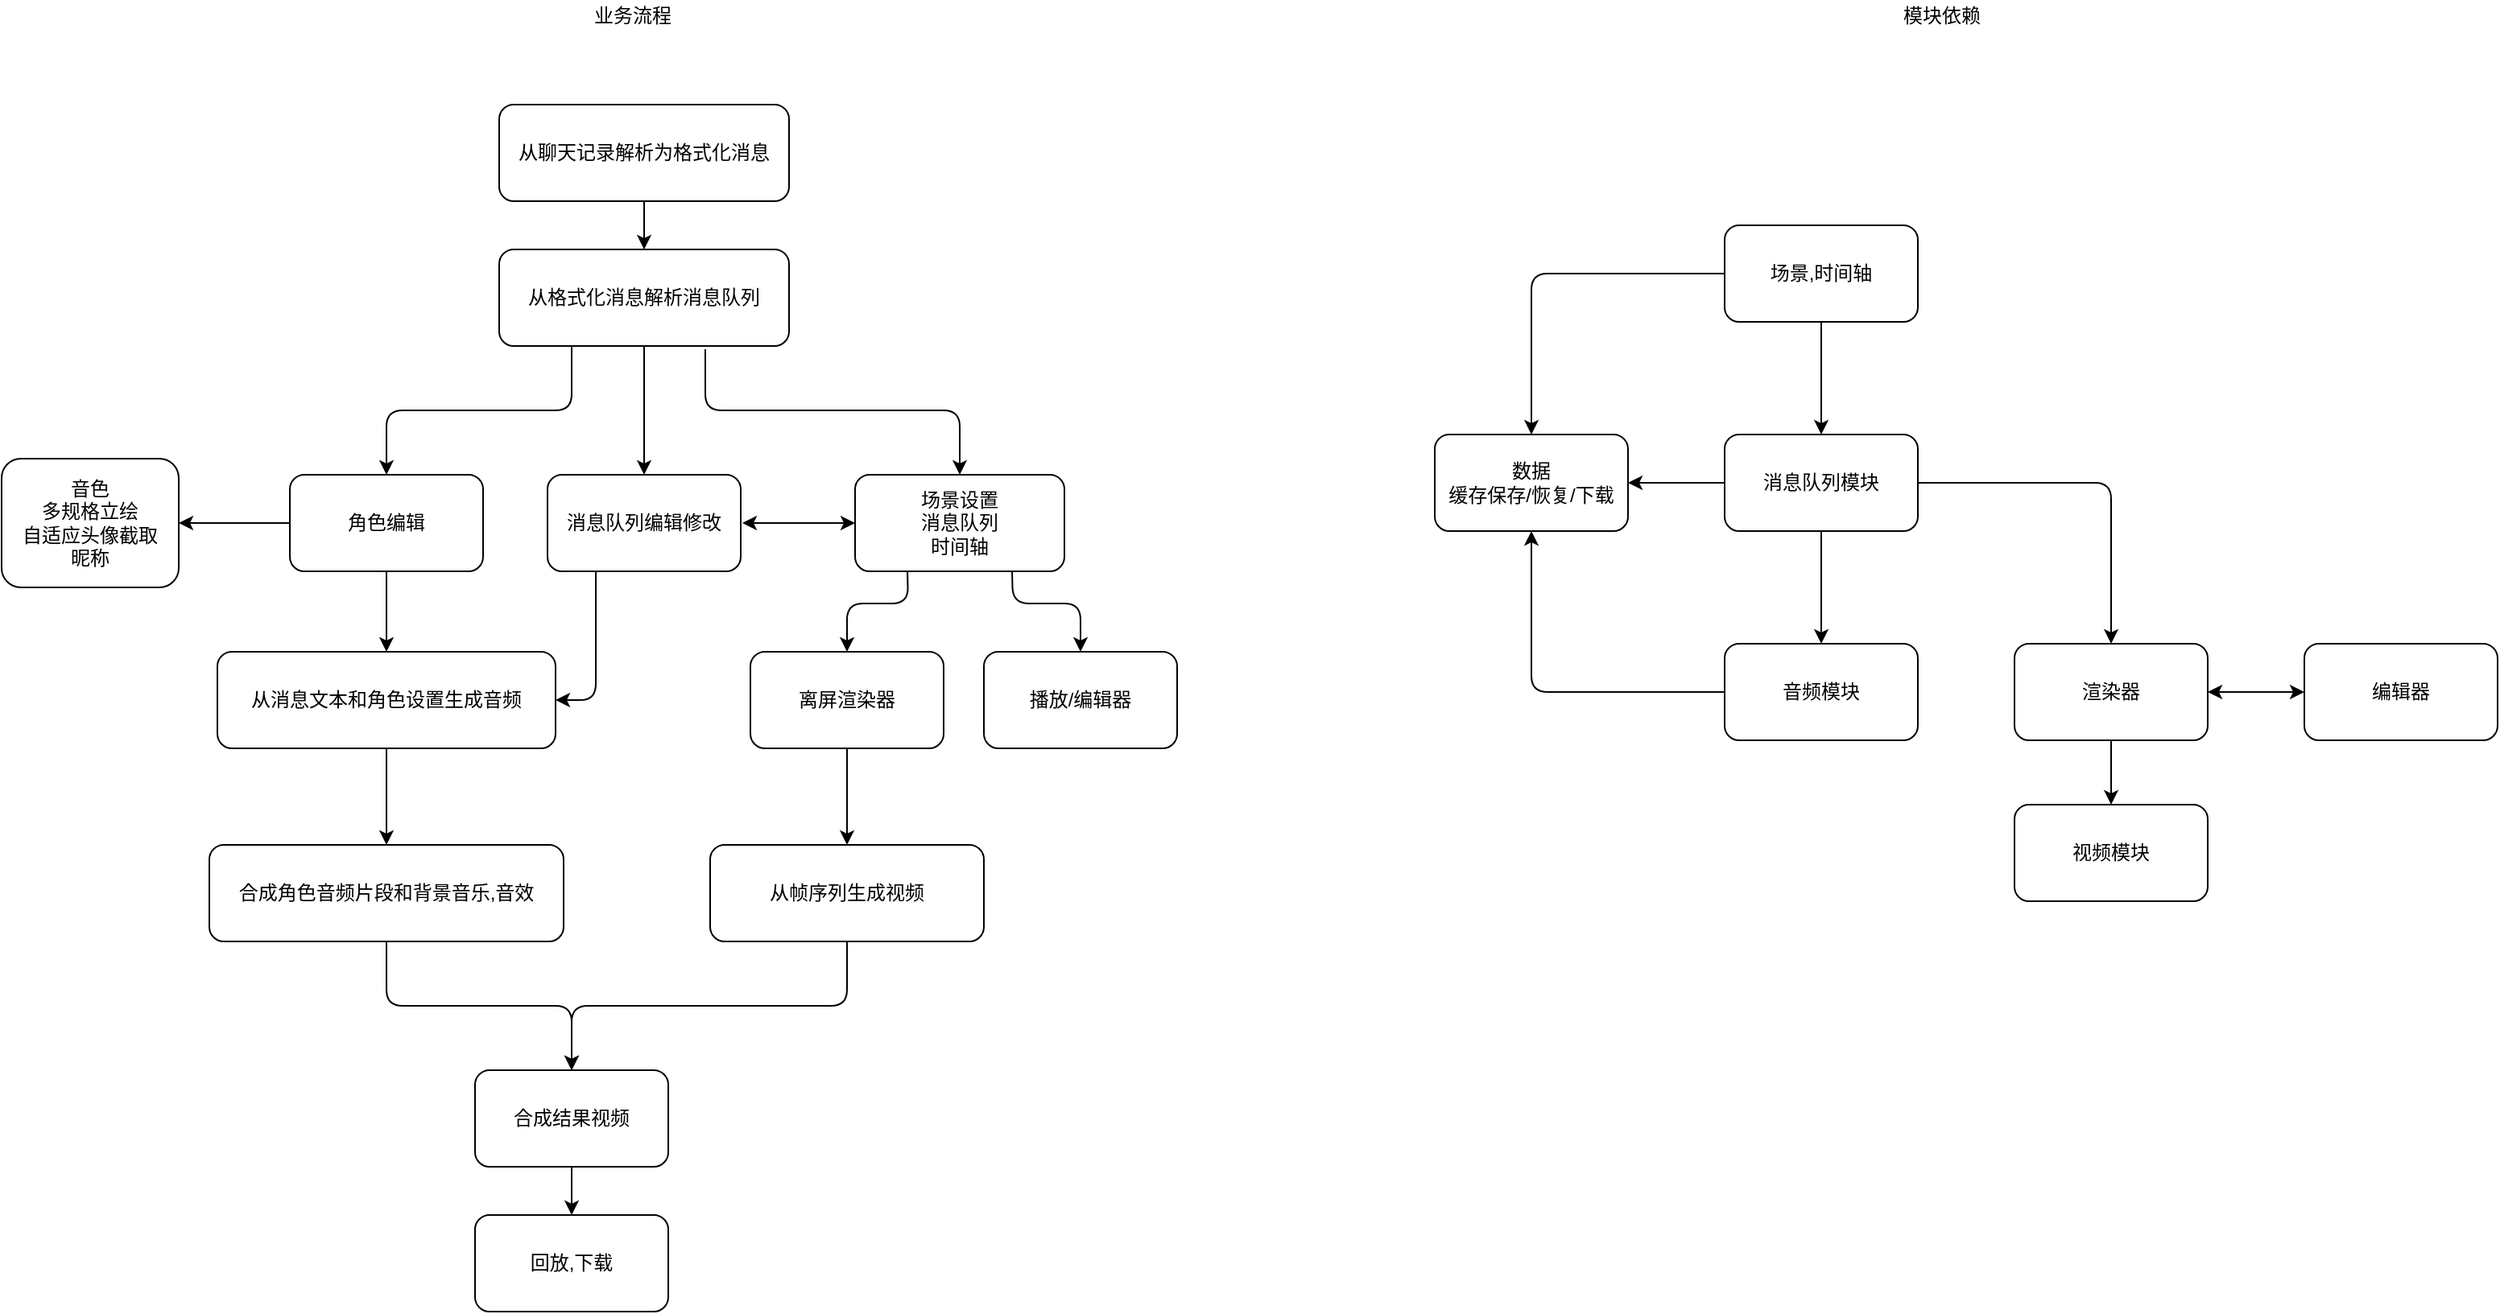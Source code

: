 <mxfile>
    <diagram id="pSi_eMwhoMpgkPWuDj_4" name="第 1 页">
        <mxGraphModel dx="1701" dy="1167" grid="1" gridSize="10" guides="1" tooltips="1" connect="1" arrows="1" fold="1" page="1" pageScale="1" pageWidth="827" pageHeight="1169" math="0" shadow="0">
            <root>
                <mxCell id="0"/>
                <mxCell id="1" parent="0"/>
                <mxCell id="2" value="从帧序列生成视频" style="rounded=1;whiteSpace=wrap;html=1;" vertex="1" parent="1">
                    <mxGeometry x="480" y="565" width="170" height="60" as="geometry"/>
                </mxCell>
                <mxCell id="3" value="从消息文本和角色设置生成音频" style="rounded=1;whiteSpace=wrap;html=1;" vertex="1" parent="1">
                    <mxGeometry x="174" y="445" width="210" height="60" as="geometry"/>
                </mxCell>
                <mxCell id="4" value="合成角色音频片段和背景音乐,音效" style="rounded=1;whiteSpace=wrap;html=1;" vertex="1" parent="1">
                    <mxGeometry x="169" y="565" width="220" height="60" as="geometry"/>
                </mxCell>
                <mxCell id="5" value="合成结果视频" style="rounded=1;whiteSpace=wrap;html=1;" vertex="1" parent="1">
                    <mxGeometry x="334" y="705" width="120" height="60" as="geometry"/>
                </mxCell>
                <mxCell id="6" value="回放,下载" style="rounded=1;whiteSpace=wrap;html=1;" vertex="1" parent="1">
                    <mxGeometry x="334" y="795" width="120" height="60" as="geometry"/>
                </mxCell>
                <mxCell id="7" value="从聊天记录解析为格式化消息" style="rounded=1;whiteSpace=wrap;html=1;" vertex="1" parent="1">
                    <mxGeometry x="349" y="105" width="180" height="60" as="geometry"/>
                </mxCell>
                <mxCell id="8" value="从格式化消息解析消息队列" style="rounded=1;whiteSpace=wrap;html=1;" vertex="1" parent="1">
                    <mxGeometry x="349" y="195" width="180" height="60" as="geometry"/>
                </mxCell>
                <mxCell id="9" value="角色编辑" style="rounded=1;whiteSpace=wrap;html=1;" vertex="1" parent="1">
                    <mxGeometry x="219" y="335" width="120" height="60" as="geometry"/>
                </mxCell>
                <mxCell id="10" value="场景设置&lt;br&gt;消息队列&lt;br&gt;时间轴" style="rounded=1;whiteSpace=wrap;html=1;" vertex="1" parent="1">
                    <mxGeometry x="570" y="335" width="130" height="60" as="geometry"/>
                </mxCell>
                <mxCell id="11" value="离屏渲染器" style="rounded=1;whiteSpace=wrap;html=1;" vertex="1" parent="1">
                    <mxGeometry x="505" y="445" width="120" height="60" as="geometry"/>
                </mxCell>
                <mxCell id="12" value="播放/编辑器" style="rounded=1;whiteSpace=wrap;html=1;" vertex="1" parent="1">
                    <mxGeometry x="650" y="445" width="120" height="60" as="geometry"/>
                </mxCell>
                <mxCell id="13" value="" style="endArrow=classic;html=1;exitX=0.5;exitY=1;exitDx=0;exitDy=0;entryX=0.5;entryY=0;entryDx=0;entryDy=0;" edge="1" parent="1" source="7" target="8">
                    <mxGeometry width="50" height="50" relative="1" as="geometry">
                        <mxPoint x="659" y="185" as="sourcePoint"/>
                        <mxPoint x="709" y="135" as="targetPoint"/>
                    </mxGeometry>
                </mxCell>
                <mxCell id="14" value="" style="endArrow=classic;html=1;exitX=0.25;exitY=1;exitDx=0;exitDy=0;entryX=0.5;entryY=0;entryDx=0;entryDy=0;" edge="1" parent="1" source="8" target="9">
                    <mxGeometry width="50" height="50" relative="1" as="geometry">
                        <mxPoint x="419" y="345" as="sourcePoint"/>
                        <mxPoint x="469" y="295" as="targetPoint"/>
                        <Array as="points">
                            <mxPoint x="394" y="295"/>
                            <mxPoint x="279" y="295"/>
                        </Array>
                    </mxGeometry>
                </mxCell>
                <mxCell id="15" value="" style="endArrow=classic;html=1;exitX=0.711;exitY=1.033;exitDx=0;exitDy=0;exitPerimeter=0;entryX=0.5;entryY=0;entryDx=0;entryDy=0;" edge="1" parent="1" source="8" target="10">
                    <mxGeometry width="50" height="50" relative="1" as="geometry">
                        <mxPoint x="639" y="285" as="sourcePoint"/>
                        <mxPoint x="689" y="235" as="targetPoint"/>
                        <Array as="points">
                            <mxPoint x="477" y="295"/>
                            <mxPoint x="635" y="295"/>
                        </Array>
                    </mxGeometry>
                </mxCell>
                <mxCell id="16" value="" style="endArrow=classic;html=1;exitX=0.5;exitY=1;exitDx=0;exitDy=0;entryX=0.5;entryY=0;entryDx=0;entryDy=0;" edge="1" parent="1" source="9" target="3">
                    <mxGeometry width="50" height="50" relative="1" as="geometry">
                        <mxPoint x="409" y="395" as="sourcePoint"/>
                        <mxPoint x="459" y="345" as="targetPoint"/>
                    </mxGeometry>
                </mxCell>
                <mxCell id="17" value="" style="endArrow=classic;html=1;exitX=0.5;exitY=1;exitDx=0;exitDy=0;entryX=0.5;entryY=0;entryDx=0;entryDy=0;" edge="1" parent="1" source="3" target="4">
                    <mxGeometry width="50" height="50" relative="1" as="geometry">
                        <mxPoint x="239" y="755" as="sourcePoint"/>
                        <mxPoint x="279" y="555" as="targetPoint"/>
                    </mxGeometry>
                </mxCell>
                <mxCell id="18" value="" style="endArrow=classic;html=1;exitX=0.25;exitY=1;exitDx=0;exitDy=0;entryX=0.5;entryY=0;entryDx=0;entryDy=0;" edge="1" parent="1" source="10" target="11">
                    <mxGeometry width="50" height="50" relative="1" as="geometry">
                        <mxPoint x="789" y="395" as="sourcePoint"/>
                        <mxPoint x="839" y="345" as="targetPoint"/>
                        <Array as="points">
                            <mxPoint x="603" y="415"/>
                            <mxPoint x="565" y="415"/>
                        </Array>
                    </mxGeometry>
                </mxCell>
                <mxCell id="19" value="" style="endArrow=classic;html=1;exitX=0.75;exitY=1;exitDx=0;exitDy=0;entryX=0.5;entryY=0;entryDx=0;entryDy=0;" edge="1" parent="1" source="10" target="12">
                    <mxGeometry width="50" height="50" relative="1" as="geometry">
                        <mxPoint x="819" y="425" as="sourcePoint"/>
                        <mxPoint x="869" y="375" as="targetPoint"/>
                        <Array as="points">
                            <mxPoint x="668" y="415"/>
                            <mxPoint x="710" y="415"/>
                        </Array>
                    </mxGeometry>
                </mxCell>
                <mxCell id="20" value="" style="endArrow=classic;html=1;exitX=0.5;exitY=1;exitDx=0;exitDy=0;entryX=0.5;entryY=0;entryDx=0;entryDy=0;" edge="1" parent="1" source="11" target="2">
                    <mxGeometry width="50" height="50" relative="1" as="geometry">
                        <mxPoint x="729" y="645" as="sourcePoint"/>
                        <mxPoint x="779" y="595" as="targetPoint"/>
                    </mxGeometry>
                </mxCell>
                <mxCell id="21" value="" style="endArrow=classic;html=1;exitX=0.5;exitY=1;exitDx=0;exitDy=0;entryX=0.5;entryY=0;entryDx=0;entryDy=0;" edge="1" parent="1" source="4" target="5">
                    <mxGeometry width="50" height="50" relative="1" as="geometry">
                        <mxPoint x="219" y="775" as="sourcePoint"/>
                        <mxPoint x="269" y="725" as="targetPoint"/>
                        <Array as="points">
                            <mxPoint x="279" y="665"/>
                            <mxPoint x="394" y="665"/>
                        </Array>
                    </mxGeometry>
                </mxCell>
                <mxCell id="22" value="" style="endArrow=classic;html=1;exitX=0.5;exitY=1;exitDx=0;exitDy=0;entryX=0.5;entryY=0;entryDx=0;entryDy=0;" edge="1" parent="1" source="2" target="5">
                    <mxGeometry width="50" height="50" relative="1" as="geometry">
                        <mxPoint x="599" y="785" as="sourcePoint"/>
                        <mxPoint x="649" y="735" as="targetPoint"/>
                        <Array as="points">
                            <mxPoint x="565" y="665"/>
                            <mxPoint x="394" y="665"/>
                        </Array>
                    </mxGeometry>
                </mxCell>
                <mxCell id="23" value="" style="endArrow=classic;html=1;exitX=0.5;exitY=1;exitDx=0;exitDy=0;entryX=0.5;entryY=0;entryDx=0;entryDy=0;" edge="1" parent="1" source="5" target="6">
                    <mxGeometry width="50" height="50" relative="1" as="geometry">
                        <mxPoint x="589" y="805" as="sourcePoint"/>
                        <mxPoint x="639" y="755" as="targetPoint"/>
                    </mxGeometry>
                </mxCell>
                <mxCell id="24" value="" style="endArrow=classic;html=1;exitX=0;exitY=0.5;exitDx=0;exitDy=0;" edge="1" parent="1" source="9">
                    <mxGeometry width="50" height="50" relative="1" as="geometry">
                        <mxPoint x="130" y="335" as="sourcePoint"/>
                        <mxPoint x="150" y="365" as="targetPoint"/>
                    </mxGeometry>
                </mxCell>
                <mxCell id="25" value="音色&lt;br&gt;多规格立绘&lt;br&gt;自适应头像截取&lt;br&gt;昵称" style="rounded=1;whiteSpace=wrap;html=1;" vertex="1" parent="1">
                    <mxGeometry x="40" y="325" width="110" height="80" as="geometry"/>
                </mxCell>
                <mxCell id="26" value="消息队列编辑修改" style="rounded=1;whiteSpace=wrap;html=1;" vertex="1" parent="1">
                    <mxGeometry x="379" y="335" width="120" height="60" as="geometry"/>
                </mxCell>
                <mxCell id="27" value="" style="endArrow=classic;html=1;exitX=0.5;exitY=1;exitDx=0;exitDy=0;entryX=0.5;entryY=0;entryDx=0;entryDy=0;" edge="1" parent="1" source="8" target="26">
                    <mxGeometry width="50" height="50" relative="1" as="geometry">
                        <mxPoint x="730" y="205" as="sourcePoint"/>
                        <mxPoint x="780" y="155" as="targetPoint"/>
                    </mxGeometry>
                </mxCell>
                <mxCell id="28" value="" style="endArrow=classic;html=1;exitX=0.25;exitY=1;exitDx=0;exitDy=0;entryX=1;entryY=0.5;entryDx=0;entryDy=0;" edge="1" parent="1" source="26" target="3">
                    <mxGeometry width="50" height="50" relative="1" as="geometry">
                        <mxPoint x="750" y="615" as="sourcePoint"/>
                        <mxPoint x="800" y="565" as="targetPoint"/>
                        <Array as="points">
                            <mxPoint x="409" y="475"/>
                        </Array>
                    </mxGeometry>
                </mxCell>
                <mxCell id="29" value="" style="endArrow=classic;startArrow=classic;html=1;entryX=0;entryY=0.5;entryDx=0;entryDy=0;" edge="1" parent="1" target="10">
                    <mxGeometry width="50" height="50" relative="1" as="geometry">
                        <mxPoint x="500" y="365" as="sourcePoint"/>
                        <mxPoint x="490" y="415" as="targetPoint"/>
                    </mxGeometry>
                </mxCell>
                <mxCell id="30" value="音频模块" style="rounded=1;whiteSpace=wrap;html=1;" vertex="1" parent="1">
                    <mxGeometry x="1110" y="440" width="120" height="60" as="geometry"/>
                </mxCell>
                <mxCell id="32" value="视频模块" style="rounded=1;whiteSpace=wrap;html=1;" vertex="1" parent="1">
                    <mxGeometry x="1290" y="540" width="120" height="60" as="geometry"/>
                </mxCell>
                <mxCell id="33" value="渲染器" style="rounded=1;whiteSpace=wrap;html=1;" vertex="1" parent="1">
                    <mxGeometry x="1290" y="440" width="120" height="60" as="geometry"/>
                </mxCell>
                <mxCell id="34" value="消息队列模块" style="rounded=1;whiteSpace=wrap;html=1;" vertex="1" parent="1">
                    <mxGeometry x="1110" y="310" width="120" height="60" as="geometry"/>
                </mxCell>
                <mxCell id="35" value="场景,时间轴" style="rounded=1;whiteSpace=wrap;html=1;" vertex="1" parent="1">
                    <mxGeometry x="1110" y="180" width="120" height="60" as="geometry"/>
                </mxCell>
                <mxCell id="36" value="数据&lt;br&gt;缓存保存/恢复/下载" style="rounded=1;whiteSpace=wrap;html=1;" vertex="1" parent="1">
                    <mxGeometry x="930" y="310" width="120" height="60" as="geometry"/>
                </mxCell>
                <mxCell id="37" value="业务流程" style="text;html=1;strokeColor=none;fillColor=none;align=center;verticalAlign=middle;whiteSpace=wrap;rounded=0;" vertex="1" parent="1">
                    <mxGeometry x="379" y="40" width="106" height="20" as="geometry"/>
                </mxCell>
                <mxCell id="38" value="模块依赖" style="text;html=1;strokeColor=none;fillColor=none;align=center;verticalAlign=middle;whiteSpace=wrap;rounded=0;" vertex="1" parent="1">
                    <mxGeometry x="1200" y="40" width="90" height="20" as="geometry"/>
                </mxCell>
                <mxCell id="40" value="编辑器" style="rounded=1;whiteSpace=wrap;html=1;" vertex="1" parent="1">
                    <mxGeometry x="1470" y="440" width="120" height="60" as="geometry"/>
                </mxCell>
                <mxCell id="41" value="" style="endArrow=classic;startArrow=classic;html=1;entryX=1;entryY=0.5;entryDx=0;entryDy=0;exitX=0;exitY=0.5;exitDx=0;exitDy=0;" edge="1" parent="1" source="40" target="33">
                    <mxGeometry width="50" height="50" relative="1" as="geometry">
                        <mxPoint x="1480" y="530" as="sourcePoint"/>
                        <mxPoint x="1530" y="480" as="targetPoint"/>
                    </mxGeometry>
                </mxCell>
                <mxCell id="42" value="" style="endArrow=classic;html=1;exitX=0.5;exitY=1;exitDx=0;exitDy=0;entryX=0.5;entryY=0;entryDx=0;entryDy=0;" edge="1" parent="1" source="35" target="34">
                    <mxGeometry width="50" height="50" relative="1" as="geometry">
                        <mxPoint x="1330" y="230" as="sourcePoint"/>
                        <mxPoint x="1380" y="180" as="targetPoint"/>
                    </mxGeometry>
                </mxCell>
                <mxCell id="43" value="" style="endArrow=classic;html=1;exitX=0.5;exitY=1;exitDx=0;exitDy=0;entryX=0.5;entryY=0;entryDx=0;entryDy=0;" edge="1" parent="1" source="34" target="30">
                    <mxGeometry width="50" height="50" relative="1" as="geometry">
                        <mxPoint x="1330" y="360" as="sourcePoint"/>
                        <mxPoint x="1380" y="310" as="targetPoint"/>
                    </mxGeometry>
                </mxCell>
                <mxCell id="44" value="" style="endArrow=classic;html=1;exitX=1;exitY=0.5;exitDx=0;exitDy=0;entryX=0.5;entryY=0;entryDx=0;entryDy=0;" edge="1" parent="1" source="34" target="33">
                    <mxGeometry width="50" height="50" relative="1" as="geometry">
                        <mxPoint x="1290" y="370" as="sourcePoint"/>
                        <mxPoint x="1340" y="320" as="targetPoint"/>
                        <Array as="points">
                            <mxPoint x="1350" y="340"/>
                        </Array>
                    </mxGeometry>
                </mxCell>
                <mxCell id="45" value="" style="endArrow=classic;html=1;exitX=0.5;exitY=1;exitDx=0;exitDy=0;entryX=0.5;entryY=0;entryDx=0;entryDy=0;" edge="1" parent="1" source="33" target="32">
                    <mxGeometry width="50" height="50" relative="1" as="geometry">
                        <mxPoint x="1220" y="710" as="sourcePoint"/>
                        <mxPoint x="1270" y="660" as="targetPoint"/>
                    </mxGeometry>
                </mxCell>
                <mxCell id="46" value="" style="endArrow=classic;html=1;exitX=0;exitY=0.5;exitDx=0;exitDy=0;entryX=0.5;entryY=0;entryDx=0;entryDy=0;" edge="1" parent="1" source="35" target="36">
                    <mxGeometry width="50" height="50" relative="1" as="geometry">
                        <mxPoint x="1050" y="250" as="sourcePoint"/>
                        <mxPoint x="1100" y="200" as="targetPoint"/>
                        <Array as="points">
                            <mxPoint x="990" y="210"/>
                        </Array>
                    </mxGeometry>
                </mxCell>
                <mxCell id="47" value="" style="endArrow=classic;html=1;entryX=0.5;entryY=1;entryDx=0;entryDy=0;exitX=0;exitY=0.5;exitDx=0;exitDy=0;" edge="1" parent="1" source="30" target="36">
                    <mxGeometry width="50" height="50" relative="1" as="geometry">
                        <mxPoint x="1050" y="600" as="sourcePoint"/>
                        <mxPoint x="1100" y="550" as="targetPoint"/>
                        <Array as="points">
                            <mxPoint x="990" y="470"/>
                        </Array>
                    </mxGeometry>
                </mxCell>
                <mxCell id="48" value="" style="endArrow=classic;html=1;exitX=0;exitY=0.5;exitDx=0;exitDy=0;entryX=1;entryY=0.5;entryDx=0;entryDy=0;" edge="1" parent="1" source="34" target="36">
                    <mxGeometry width="50" height="50" relative="1" as="geometry">
                        <mxPoint x="1050" y="430" as="sourcePoint"/>
                        <mxPoint x="1100" y="380" as="targetPoint"/>
                    </mxGeometry>
                </mxCell>
            </root>
        </mxGraphModel>
    </diagram>
</mxfile>
